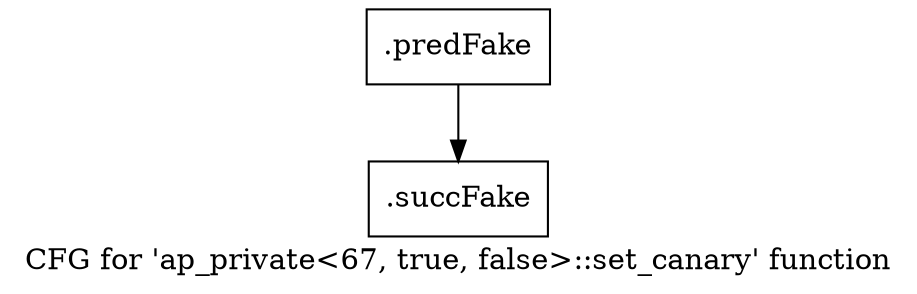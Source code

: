digraph "CFG for 'ap_private\<67, true, false\>::set_canary' function" {
	label="CFG for 'ap_private\<67, true, false\>::set_canary' function";

	Node0x5f34130 [shape=record,filename="",linenumber="",label="{.predFake}"];
	Node0x5f34130 -> Node0x62fd870[ callList="" memoryops="" filename="/mnt/xilinx/Vitis_HLS/2021.2/include/etc/ap_private.h" execusionnum="7"];
	Node0x62fd870 [shape=record,filename="/mnt/xilinx/Vitis_HLS/2021.2/include/etc/ap_private.h",linenumber="3252",label="{.succFake}"];
}
